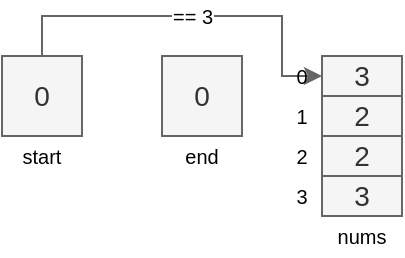 <mxfile version="26.0.9" pages="4">
  <diagram name="1" id="raGk_D8FTLXwgUmbc4jt">
    <mxGraphModel dx="318" dy="492" grid="1" gridSize="10" guides="1" tooltips="1" connect="1" arrows="1" fold="1" page="1" pageScale="1" pageWidth="280" pageHeight="200" math="0" shadow="0">
      <root>
        <mxCell id="0" />
        <mxCell id="1" parent="0" />
        <mxCell id="GBhY2NrtECE3dPD_nef4-6" value="&lt;font style=&quot;font-size: 10px;&quot;&gt;== 3&lt;/font&gt;" style="edgeStyle=orthogonalEdgeStyle;rounded=0;orthogonalLoop=1;jettySize=auto;html=1;exitX=0.5;exitY=0;exitDx=0;exitDy=0;entryX=1;entryY=0.5;entryDx=0;entryDy=0;fillColor=#f5f5f5;strokeColor=#666666;" edge="1" parent="1" source="GBhY2NrtECE3dPD_nef4-3" target="U8iKYlKsDPHqWJgURIjQ-8">
          <mxGeometry relative="1" as="geometry">
            <Array as="points">
              <mxPoint x="60" y="40" />
              <mxPoint x="180" y="40" />
              <mxPoint x="180" y="70" />
            </Array>
          </mxGeometry>
        </mxCell>
        <mxCell id="9O1mxxfFyx1soMVcyxZJ-12" value="nums" style="text;html=1;align=center;verticalAlign=middle;whiteSpace=wrap;rounded=0;fontSize=10;" parent="1" vertex="1">
          <mxGeometry x="200" y="140" width="40" height="20" as="geometry" />
        </mxCell>
        <mxCell id="9O1mxxfFyx1soMVcyxZJ-17" value="3" style="text;html=1;align=center;verticalAlign=middle;whiteSpace=wrap;rounded=0;fillColor=#f5f5f5;strokeColor=#666666;fontSize=14;fontColor=#333333;" parent="1" vertex="1">
          <mxGeometry x="200" y="60" width="40" height="20" as="geometry" />
        </mxCell>
        <mxCell id="U8iKYlKsDPHqWJgURIjQ-1" value="2" style="text;html=1;align=center;verticalAlign=middle;whiteSpace=wrap;rounded=0;fillColor=#f5f5f5;strokeColor=#666666;fontSize=14;fontColor=#333333;" parent="1" vertex="1">
          <mxGeometry x="200" y="80" width="40" height="20" as="geometry" />
        </mxCell>
        <mxCell id="U8iKYlKsDPHqWJgURIjQ-2" value="2" style="text;html=1;align=center;verticalAlign=middle;whiteSpace=wrap;rounded=0;fillColor=#f5f5f5;strokeColor=#666666;fontSize=14;fontColor=#333333;" parent="1" vertex="1">
          <mxGeometry x="200" y="100" width="40" height="20" as="geometry" />
        </mxCell>
        <mxCell id="U8iKYlKsDPHqWJgURIjQ-8" value="0" style="text;html=1;align=center;verticalAlign=middle;whiteSpace=wrap;rounded=0;fontSize=10;" parent="1" vertex="1">
          <mxGeometry x="180" y="60" width="20" height="20" as="geometry" />
        </mxCell>
        <mxCell id="U8iKYlKsDPHqWJgURIjQ-9" value="1" style="text;html=1;align=center;verticalAlign=middle;whiteSpace=wrap;rounded=0;fontSize=10;" parent="1" vertex="1">
          <mxGeometry x="180" y="80" width="20" height="20" as="geometry" />
        </mxCell>
        <mxCell id="U8iKYlKsDPHqWJgURIjQ-10" value="2" style="text;html=1;align=center;verticalAlign=middle;whiteSpace=wrap;rounded=0;fontSize=10;" parent="1" vertex="1">
          <mxGeometry x="180" y="100" width="20" height="20" as="geometry" />
        </mxCell>
        <mxCell id="GBhY2NrtECE3dPD_nef4-1" value="3" style="text;html=1;align=center;verticalAlign=middle;whiteSpace=wrap;rounded=0;fillColor=#f5f5f5;strokeColor=#666666;fontSize=14;fontColor=#333333;" vertex="1" parent="1">
          <mxGeometry x="200" y="120" width="40" height="20" as="geometry" />
        </mxCell>
        <mxCell id="GBhY2NrtECE3dPD_nef4-2" value="start" style="text;html=1;align=center;verticalAlign=middle;whiteSpace=wrap;rounded=0;fontSize=10;" vertex="1" parent="1">
          <mxGeometry x="40" y="100" width="40" height="20" as="geometry" />
        </mxCell>
        <mxCell id="GBhY2NrtECE3dPD_nef4-3" value="0" style="text;html=1;align=center;verticalAlign=middle;whiteSpace=wrap;rounded=0;fillColor=#f5f5f5;strokeColor=#666666;fontSize=14;fontColor=#333333;" vertex="1" parent="1">
          <mxGeometry x="40" y="60" width="40" height="40" as="geometry" />
        </mxCell>
        <mxCell id="GBhY2NrtECE3dPD_nef4-4" value="end" style="text;html=1;align=center;verticalAlign=middle;whiteSpace=wrap;rounded=0;fontSize=10;" vertex="1" parent="1">
          <mxGeometry x="120" y="100" width="40" height="20" as="geometry" />
        </mxCell>
        <mxCell id="GBhY2NrtECE3dPD_nef4-5" value="0" style="text;html=1;align=center;verticalAlign=middle;whiteSpace=wrap;rounded=0;fillColor=#f5f5f5;strokeColor=#666666;fontSize=14;fontColor=#333333;" vertex="1" parent="1">
          <mxGeometry x="120" y="60" width="40" height="40" as="geometry" />
        </mxCell>
        <mxCell id="k2o_Ahp-FIfhCUQ5V5KA-1" value="3" style="text;html=1;align=center;verticalAlign=middle;whiteSpace=wrap;rounded=0;fontSize=10;" vertex="1" parent="1">
          <mxGeometry x="180" y="120" width="20" height="20" as="geometry" />
        </mxCell>
      </root>
    </mxGraphModel>
  </diagram>
  <diagram name="2" id="n18wLrkoHGik-XL6cvcX">
    <mxGraphModel dx="378" dy="586" grid="1" gridSize="10" guides="1" tooltips="1" connect="1" arrows="1" fold="1" page="1" pageScale="1" pageWidth="300" pageHeight="220" math="0" shadow="0">
      <root>
        <mxCell id="BhCWk8AywlorpmIAYKdQ-0" />
        <mxCell id="BhCWk8AywlorpmIAYKdQ-1" parent="BhCWk8AywlorpmIAYKdQ-0" />
        <mxCell id="ipkWSj1TQfdwe1tCOz28-1" style="edgeStyle=orthogonalEdgeStyle;rounded=0;orthogonalLoop=1;jettySize=auto;html=1;exitX=0.5;exitY=0;exitDx=0;exitDy=0;entryX=0;entryY=0.5;entryDx=0;entryDy=0;fillColor=#d5e8d4;strokeColor=#82b366;" edge="1" parent="BhCWk8AywlorpmIAYKdQ-1" source="BhCWk8AywlorpmIAYKdQ-14" target="BhCWk8AywlorpmIAYKdQ-4">
          <mxGeometry relative="1" as="geometry">
            <Array as="points">
              <mxPoint x="140" y="60" />
              <mxPoint x="180" y="60" />
              <mxPoint x="180" y="90" />
            </Array>
          </mxGeometry>
        </mxCell>
        <mxCell id="BhCWk8AywlorpmIAYKdQ-2" value="&lt;font style=&quot;font-size: 10px;&quot;&gt;!= 3&lt;/font&gt;" style="edgeStyle=orthogonalEdgeStyle;rounded=0;orthogonalLoop=1;jettySize=auto;html=1;exitX=0.5;exitY=0;exitDx=0;exitDy=0;entryX=0;entryY=0.5;entryDx=0;entryDy=0;fillColor=#dae8fc;strokeColor=#6c8ebf;" edge="1" parent="BhCWk8AywlorpmIAYKdQ-1" source="BhCWk8AywlorpmIAYKdQ-12" target="BhCWk8AywlorpmIAYKdQ-5">
          <mxGeometry relative="1" as="geometry">
            <Array as="points">
              <mxPoint x="60" y="40" />
              <mxPoint x="170" y="40" />
              <mxPoint x="170" y="110" />
            </Array>
          </mxGeometry>
        </mxCell>
        <mxCell id="BhCWk8AywlorpmIAYKdQ-3" value="nums" style="text;html=1;align=center;verticalAlign=middle;whiteSpace=wrap;rounded=0;fontSize=10;" vertex="1" parent="BhCWk8AywlorpmIAYKdQ-1">
          <mxGeometry x="200" y="160" width="40" height="20" as="geometry" />
        </mxCell>
        <mxCell id="BhCWk8AywlorpmIAYKdQ-4" value="2" style="text;html=1;align=center;verticalAlign=middle;whiteSpace=wrap;rounded=0;fillColor=#ffe6cc;strokeColor=#d79b00;fontSize=14;fontColor=#333333;" vertex="1" parent="BhCWk8AywlorpmIAYKdQ-1">
          <mxGeometry x="200" y="80" width="40" height="20" as="geometry" />
        </mxCell>
        <mxCell id="ipkWSj1TQfdwe1tCOz28-0" style="edgeStyle=orthogonalEdgeStyle;rounded=0;orthogonalLoop=1;jettySize=auto;html=1;exitX=1;exitY=0.5;exitDx=0;exitDy=0;entryX=1;entryY=0.5;entryDx=0;entryDy=0;fillColor=#ffe6cc;strokeColor=#d79b00;" edge="1" parent="BhCWk8AywlorpmIAYKdQ-1" source="BhCWk8AywlorpmIAYKdQ-5" target="BhCWk8AywlorpmIAYKdQ-4">
          <mxGeometry relative="1" as="geometry">
            <Array as="points">
              <mxPoint x="260" y="110" />
              <mxPoint x="260" y="90" />
            </Array>
          </mxGeometry>
        </mxCell>
        <mxCell id="BhCWk8AywlorpmIAYKdQ-5" value="2" style="text;html=1;align=center;verticalAlign=middle;whiteSpace=wrap;rounded=0;fillColor=#ffe6cc;strokeColor=#d79b00;fontSize=14;fontColor=#333333;" vertex="1" parent="BhCWk8AywlorpmIAYKdQ-1">
          <mxGeometry x="200" y="100" width="40" height="20" as="geometry" />
        </mxCell>
        <mxCell id="BhCWk8AywlorpmIAYKdQ-6" value="2" style="text;html=1;align=center;verticalAlign=middle;whiteSpace=wrap;rounded=0;fillColor=#f5f5f5;strokeColor=#666666;fontSize=14;fontColor=#333333;" vertex="1" parent="BhCWk8AywlorpmIAYKdQ-1">
          <mxGeometry x="200" y="120" width="40" height="20" as="geometry" />
        </mxCell>
        <mxCell id="BhCWk8AywlorpmIAYKdQ-7" value="0" style="text;html=1;align=center;verticalAlign=middle;whiteSpace=wrap;rounded=0;fontSize=10;" vertex="1" parent="BhCWk8AywlorpmIAYKdQ-1">
          <mxGeometry x="180" y="80" width="20" height="20" as="geometry" />
        </mxCell>
        <mxCell id="BhCWk8AywlorpmIAYKdQ-8" value="1" style="text;html=1;align=center;verticalAlign=middle;whiteSpace=wrap;rounded=0;fontSize=10;" vertex="1" parent="BhCWk8AywlorpmIAYKdQ-1">
          <mxGeometry x="180" y="100" width="20" height="20" as="geometry" />
        </mxCell>
        <mxCell id="BhCWk8AywlorpmIAYKdQ-9" value="2" style="text;html=1;align=center;verticalAlign=middle;whiteSpace=wrap;rounded=0;fontSize=10;" vertex="1" parent="BhCWk8AywlorpmIAYKdQ-1">
          <mxGeometry x="180" y="120" width="20" height="20" as="geometry" />
        </mxCell>
        <mxCell id="BhCWk8AywlorpmIAYKdQ-10" value="3" style="text;html=1;align=center;verticalAlign=middle;whiteSpace=wrap;rounded=0;fillColor=#f5f5f5;strokeColor=#666666;fontSize=14;fontColor=#333333;" vertex="1" parent="BhCWk8AywlorpmIAYKdQ-1">
          <mxGeometry x="200" y="140" width="40" height="20" as="geometry" />
        </mxCell>
        <mxCell id="BhCWk8AywlorpmIAYKdQ-11" value="start" style="text;html=1;align=center;verticalAlign=middle;whiteSpace=wrap;rounded=0;fontSize=10;" vertex="1" parent="BhCWk8AywlorpmIAYKdQ-1">
          <mxGeometry x="40" y="120" width="40" height="20" as="geometry" />
        </mxCell>
        <mxCell id="BhCWk8AywlorpmIAYKdQ-12" value="1" style="text;html=1;align=center;verticalAlign=middle;whiteSpace=wrap;rounded=0;fillColor=#dae8fc;strokeColor=#6c8ebf;fontSize=14;fontColor=#333333;" vertex="1" parent="BhCWk8AywlorpmIAYKdQ-1">
          <mxGeometry x="40" y="80" width="40" height="40" as="geometry" />
        </mxCell>
        <mxCell id="BhCWk8AywlorpmIAYKdQ-13" value="end" style="text;html=1;align=center;verticalAlign=middle;whiteSpace=wrap;rounded=0;fontSize=10;" vertex="1" parent="BhCWk8AywlorpmIAYKdQ-1">
          <mxGeometry x="120" y="120" width="40" height="20" as="geometry" />
        </mxCell>
        <mxCell id="BhCWk8AywlorpmIAYKdQ-14" value="0" style="text;html=1;align=center;verticalAlign=middle;whiteSpace=wrap;rounded=0;fillColor=#d5e8d4;strokeColor=#82b366;fontSize=14;fontColor=#333333;" vertex="1" parent="BhCWk8AywlorpmIAYKdQ-1">
          <mxGeometry x="120" y="80" width="40" height="40" as="geometry" />
        </mxCell>
        <mxCell id="xcEf0bUxHH3oUb2fKila-0" value="3" style="text;html=1;align=center;verticalAlign=middle;whiteSpace=wrap;rounded=0;fontSize=10;" vertex="1" parent="BhCWk8AywlorpmIAYKdQ-1">
          <mxGeometry x="180" y="140" width="20" height="20" as="geometry" />
        </mxCell>
      </root>
    </mxGraphModel>
  </diagram>
  <diagram name="3" id="nfGj8iRxWP74J8H8ul8T">
    <mxGraphModel dx="378" dy="586" grid="1" gridSize="10" guides="1" tooltips="1" connect="1" arrows="1" fold="1" page="1" pageScale="1" pageWidth="300" pageHeight="220" math="0" shadow="0">
      <root>
        <mxCell id="XXgtzVUXcdGJnIYN510m-0" />
        <mxCell id="XXgtzVUXcdGJnIYN510m-1" parent="XXgtzVUXcdGJnIYN510m-0" />
        <mxCell id="PVM8XjTIlV3mpjs9Ek7O-0" style="edgeStyle=orthogonalEdgeStyle;rounded=0;orthogonalLoop=1;jettySize=auto;html=1;exitX=0.5;exitY=0;exitDx=0;exitDy=0;entryX=0;entryY=0.5;entryDx=0;entryDy=0;fillColor=#d5e8d4;strokeColor=#82b366;" edge="1" parent="XXgtzVUXcdGJnIYN510m-1" source="XXgtzVUXcdGJnIYN510m-16" target="XXgtzVUXcdGJnIYN510m-6">
          <mxGeometry relative="1" as="geometry">
            <Array as="points">
              <mxPoint x="140" y="60" />
              <mxPoint x="180" y="60" />
              <mxPoint x="180" y="110" />
            </Array>
          </mxGeometry>
        </mxCell>
        <mxCell id="XXgtzVUXcdGJnIYN510m-3" value="nums" style="text;html=1;align=center;verticalAlign=middle;whiteSpace=wrap;rounded=0;fontSize=10;" vertex="1" parent="XXgtzVUXcdGJnIYN510m-1">
          <mxGeometry x="200" y="160" width="40" height="20" as="geometry" />
        </mxCell>
        <mxCell id="XXgtzVUXcdGJnIYN510m-4" value="2" style="text;html=1;align=center;verticalAlign=middle;whiteSpace=wrap;rounded=0;fillColor=#f5f5f5;strokeColor=#666666;fontSize=14;fontColor=#333333;" vertex="1" parent="XXgtzVUXcdGJnIYN510m-1">
          <mxGeometry x="200" y="80" width="40" height="20" as="geometry" />
        </mxCell>
        <mxCell id="XXgtzVUXcdGJnIYN510m-6" value="2" style="text;html=1;align=center;verticalAlign=middle;whiteSpace=wrap;rounded=0;fillColor=#ffe6cc;strokeColor=#d79b00;fontSize=14;fontColor=#333333;" vertex="1" parent="XXgtzVUXcdGJnIYN510m-1">
          <mxGeometry x="200" y="100" width="40" height="20" as="geometry" />
        </mxCell>
        <mxCell id="SBgoSYi1hS1eGvTm3t-C-0" style="edgeStyle=orthogonalEdgeStyle;rounded=0;orthogonalLoop=1;jettySize=auto;html=1;exitX=1;exitY=0.5;exitDx=0;exitDy=0;entryX=1;entryY=0.5;entryDx=0;entryDy=0;fillColor=#ffe6cc;strokeColor=#d79b00;" edge="1" parent="XXgtzVUXcdGJnIYN510m-1" source="XXgtzVUXcdGJnIYN510m-7" target="XXgtzVUXcdGJnIYN510m-6">
          <mxGeometry relative="1" as="geometry">
            <Array as="points">
              <mxPoint x="260" y="130" />
              <mxPoint x="260" y="110" />
            </Array>
          </mxGeometry>
        </mxCell>
        <mxCell id="XXgtzVUXcdGJnIYN510m-7" value="2" style="text;html=1;align=center;verticalAlign=middle;whiteSpace=wrap;rounded=0;fillColor=#ffe6cc;strokeColor=#d79b00;fontSize=14;fontColor=#333333;" vertex="1" parent="XXgtzVUXcdGJnIYN510m-1">
          <mxGeometry x="200" y="120" width="40" height="20" as="geometry" />
        </mxCell>
        <mxCell id="XXgtzVUXcdGJnIYN510m-8" value="0" style="text;html=1;align=center;verticalAlign=middle;whiteSpace=wrap;rounded=0;fontSize=10;" vertex="1" parent="XXgtzVUXcdGJnIYN510m-1">
          <mxGeometry x="180" y="80" width="20" height="20" as="geometry" />
        </mxCell>
        <mxCell id="XXgtzVUXcdGJnIYN510m-9" value="1" style="text;html=1;align=center;verticalAlign=middle;whiteSpace=wrap;rounded=0;fontSize=10;" vertex="1" parent="XXgtzVUXcdGJnIYN510m-1">
          <mxGeometry x="180" y="100" width="20" height="20" as="geometry" />
        </mxCell>
        <mxCell id="XXgtzVUXcdGJnIYN510m-10" value="2" style="text;html=1;align=center;verticalAlign=middle;whiteSpace=wrap;rounded=0;fontSize=10;" vertex="1" parent="XXgtzVUXcdGJnIYN510m-1">
          <mxGeometry x="180" y="120" width="20" height="20" as="geometry" />
        </mxCell>
        <mxCell id="XXgtzVUXcdGJnIYN510m-11" value="3" style="text;html=1;align=center;verticalAlign=middle;whiteSpace=wrap;rounded=0;fillColor=#f5f5f5;strokeColor=#666666;fontSize=14;fontColor=#333333;" vertex="1" parent="XXgtzVUXcdGJnIYN510m-1">
          <mxGeometry x="200" y="140" width="40" height="20" as="geometry" />
        </mxCell>
        <mxCell id="XXgtzVUXcdGJnIYN510m-12" value="start" style="text;html=1;align=center;verticalAlign=middle;whiteSpace=wrap;rounded=0;fontSize=10;" vertex="1" parent="XXgtzVUXcdGJnIYN510m-1">
          <mxGeometry x="40" y="120" width="40" height="20" as="geometry" />
        </mxCell>
        <mxCell id="xDBesKQUldG-tXwGwq2B-0" value="&lt;font style=&quot;font-size: 10px;&quot;&gt;!= 3&lt;/font&gt;" style="edgeStyle=orthogonalEdgeStyle;rounded=0;orthogonalLoop=1;jettySize=auto;html=1;exitX=0.5;exitY=0;exitDx=0;exitDy=0;entryX=0;entryY=0.5;entryDx=0;entryDy=0;fillColor=#dae8fc;strokeColor=#6c8ebf;" edge="1" parent="XXgtzVUXcdGJnIYN510m-1" source="XXgtzVUXcdGJnIYN510m-13" target="XXgtzVUXcdGJnIYN510m-7">
          <mxGeometry relative="1" as="geometry">
            <Array as="points">
              <mxPoint x="60" y="40" />
              <mxPoint x="170" y="40" />
              <mxPoint x="170" y="130" />
            </Array>
          </mxGeometry>
        </mxCell>
        <mxCell id="XXgtzVUXcdGJnIYN510m-13" value="2" style="text;html=1;align=center;verticalAlign=middle;whiteSpace=wrap;rounded=0;fillColor=#dae8fc;strokeColor=#6c8ebf;fontSize=14;fontColor=#333333;" vertex="1" parent="XXgtzVUXcdGJnIYN510m-1">
          <mxGeometry x="40" y="80" width="40" height="40" as="geometry" />
        </mxCell>
        <mxCell id="XXgtzVUXcdGJnIYN510m-14" value="end" style="text;html=1;align=center;verticalAlign=middle;whiteSpace=wrap;rounded=0;fontSize=10;" vertex="1" parent="XXgtzVUXcdGJnIYN510m-1">
          <mxGeometry x="120" y="120" width="40" height="20" as="geometry" />
        </mxCell>
        <mxCell id="XXgtzVUXcdGJnIYN510m-16" value="1" style="text;html=1;align=center;verticalAlign=middle;whiteSpace=wrap;rounded=0;fillColor=#d5e8d4;strokeColor=#82b366;fontSize=14;fontColor=#333333;" vertex="1" parent="XXgtzVUXcdGJnIYN510m-1">
          <mxGeometry x="120" y="80" width="40" height="40" as="geometry" />
        </mxCell>
        <mxCell id="JCCGPlohXca21NlRUDmo-0" value="3" style="text;html=1;align=center;verticalAlign=middle;whiteSpace=wrap;rounded=0;fontSize=10;" vertex="1" parent="XXgtzVUXcdGJnIYN510m-1">
          <mxGeometry x="180" y="140" width="20" height="20" as="geometry" />
        </mxCell>
      </root>
    </mxGraphModel>
  </diagram>
  <diagram name="4" id="Lb7ij49LtrWitA9iESYk">
    <mxGraphModel dx="454" dy="703" grid="1" gridSize="10" guides="1" tooltips="1" connect="1" arrows="1" fold="1" page="1" pageScale="1" pageWidth="300" pageHeight="220" math="0" shadow="0">
      <root>
        <mxCell id="Jlb4eWO6X0MEi0RM9BlG-0" />
        <mxCell id="Jlb4eWO6X0MEi0RM9BlG-1" parent="Jlb4eWO6X0MEi0RM9BlG-0" />
        <mxCell id="Jlb4eWO6X0MEi0RM9BlG-3" value="nums" style="text;html=1;align=center;verticalAlign=middle;whiteSpace=wrap;rounded=0;fontSize=10;" vertex="1" parent="Jlb4eWO6X0MEi0RM9BlG-1">
          <mxGeometry x="200" y="139.97" width="40" height="20" as="geometry" />
        </mxCell>
        <mxCell id="Jlb4eWO6X0MEi0RM9BlG-4" value="2" style="text;html=1;align=center;verticalAlign=middle;whiteSpace=wrap;rounded=0;fillColor=#f5f5f5;strokeColor=#666666;fontSize=14;fontColor=#333333;" vertex="1" parent="Jlb4eWO6X0MEi0RM9BlG-1">
          <mxGeometry x="200" y="59.97" width="40" height="20" as="geometry" />
        </mxCell>
        <mxCell id="Jlb4eWO6X0MEi0RM9BlG-5" value="2" style="text;html=1;align=center;verticalAlign=middle;whiteSpace=wrap;rounded=0;fillColor=#f5f5f5;strokeColor=#666666;fontSize=14;fontColor=#333333;" vertex="1" parent="Jlb4eWO6X0MEi0RM9BlG-1">
          <mxGeometry x="200" y="79.97" width="40" height="20" as="geometry" />
        </mxCell>
        <mxCell id="Jlb4eWO6X0MEi0RM9BlG-7" value="2" style="text;html=1;align=center;verticalAlign=middle;whiteSpace=wrap;rounded=0;fillColor=#f5f5f5;strokeColor=#666666;fontSize=14;fontColor=#333333;" vertex="1" parent="Jlb4eWO6X0MEi0RM9BlG-1">
          <mxGeometry x="200" y="99.97" width="40" height="20" as="geometry" />
        </mxCell>
        <mxCell id="Jlb4eWO6X0MEi0RM9BlG-8" value="0" style="text;html=1;align=center;verticalAlign=middle;whiteSpace=wrap;rounded=0;fontSize=10;" vertex="1" parent="Jlb4eWO6X0MEi0RM9BlG-1">
          <mxGeometry x="180" y="59.97" width="20" height="20" as="geometry" />
        </mxCell>
        <mxCell id="Jlb4eWO6X0MEi0RM9BlG-9" value="1" style="text;html=1;align=center;verticalAlign=middle;whiteSpace=wrap;rounded=0;fontSize=10;" vertex="1" parent="Jlb4eWO6X0MEi0RM9BlG-1">
          <mxGeometry x="180" y="79.97" width="20" height="20" as="geometry" />
        </mxCell>
        <mxCell id="Jlb4eWO6X0MEi0RM9BlG-10" value="2" style="text;html=1;align=center;verticalAlign=middle;whiteSpace=wrap;rounded=0;fontSize=10;" vertex="1" parent="Jlb4eWO6X0MEi0RM9BlG-1">
          <mxGeometry x="180" y="99.97" width="20" height="20" as="geometry" />
        </mxCell>
        <mxCell id="Jlb4eWO6X0MEi0RM9BlG-11" value="3" style="text;html=1;align=center;verticalAlign=middle;whiteSpace=wrap;rounded=0;fillColor=#f5f5f5;strokeColor=#666666;fontSize=14;fontColor=#333333;" vertex="1" parent="Jlb4eWO6X0MEi0RM9BlG-1">
          <mxGeometry x="200" y="119.97" width="40" height="20" as="geometry" />
        </mxCell>
        <mxCell id="Jlb4eWO6X0MEi0RM9BlG-12" value="start" style="text;html=1;align=center;verticalAlign=middle;whiteSpace=wrap;rounded=0;fontSize=10;" vertex="1" parent="Jlb4eWO6X0MEi0RM9BlG-1">
          <mxGeometry x="40" y="99.97" width="40" height="20" as="geometry" />
        </mxCell>
        <mxCell id="Jlb4eWO6X0MEi0RM9BlG-13" value="&lt;font style=&quot;font-size: 10px;&quot;&gt;== 3&lt;/font&gt;" style="edgeStyle=orthogonalEdgeStyle;rounded=0;orthogonalLoop=1;jettySize=auto;html=1;exitX=0.5;exitY=0;exitDx=0;exitDy=0;entryX=0;entryY=0.5;entryDx=0;entryDy=0;fillColor=#dae8fc;strokeColor=#6c8ebf;" edge="1" parent="Jlb4eWO6X0MEi0RM9BlG-1" source="Jlb4eWO6X0MEi0RM9BlG-14" target="Jlb4eWO6X0MEi0RM9BlG-11">
          <mxGeometry relative="1" as="geometry">
            <Array as="points">
              <mxPoint x="60" y="39.97" />
              <mxPoint x="170" y="39.97" />
              <mxPoint x="170" y="129.97" />
            </Array>
          </mxGeometry>
        </mxCell>
        <mxCell id="Jlb4eWO6X0MEi0RM9BlG-14" value="3" style="text;html=1;align=center;verticalAlign=middle;whiteSpace=wrap;rounded=0;fillColor=#dae8fc;strokeColor=#6c8ebf;fontSize=14;fontColor=#333333;" vertex="1" parent="Jlb4eWO6X0MEi0RM9BlG-1">
          <mxGeometry x="40" y="59.97" width="40" height="40" as="geometry" />
        </mxCell>
        <mxCell id="Jlb4eWO6X0MEi0RM9BlG-15" value="end" style="text;html=1;align=center;verticalAlign=middle;whiteSpace=wrap;rounded=0;fontSize=10;" vertex="1" parent="Jlb4eWO6X0MEi0RM9BlG-1">
          <mxGeometry x="120" y="99.97" width="40" height="20" as="geometry" />
        </mxCell>
        <mxCell id="Jlb4eWO6X0MEi0RM9BlG-16" value="1" style="text;html=1;align=center;verticalAlign=middle;whiteSpace=wrap;rounded=0;fillColor=#f5f5f5;strokeColor=#666666;fontSize=14;fontColor=#333333;" vertex="1" parent="Jlb4eWO6X0MEi0RM9BlG-1">
          <mxGeometry x="120" y="59.97" width="40" height="40" as="geometry" />
        </mxCell>
        <mxCell id="Jlb4eWO6X0MEi0RM9BlG-17" value="3" style="text;html=1;align=center;verticalAlign=middle;whiteSpace=wrap;rounded=0;fontSize=10;" vertex="1" parent="Jlb4eWO6X0MEi0RM9BlG-1">
          <mxGeometry x="180" y="119.97" width="20" height="20" as="geometry" />
        </mxCell>
      </root>
    </mxGraphModel>
  </diagram>
</mxfile>
